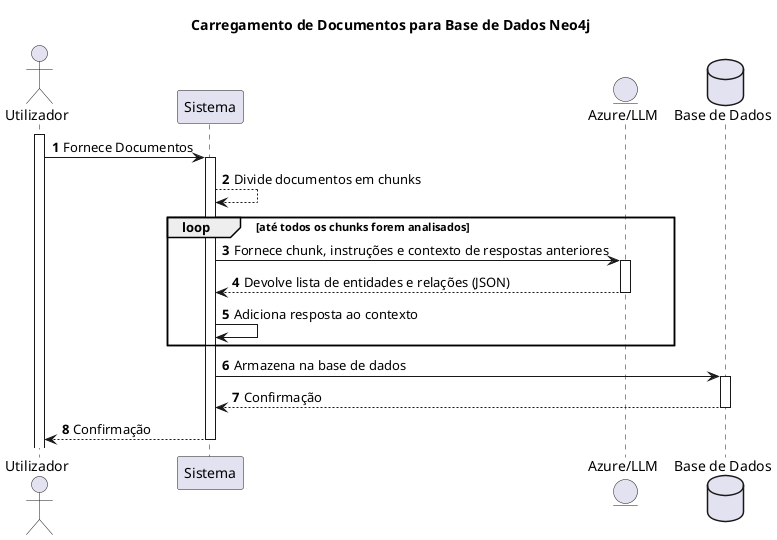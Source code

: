 @startuml

title Carregamento de Documentos para Base de Dados Neo4j
autonumber

Actor Utilizador as user
participant Sistema as sys
entity "Azure/LLM" as llm
database "Base de Dados" as db 

activate user
user -> sys : Fornece Documentos

activate sys 
sys --> sys: Divide documentos em chunks
loop até todos os chunks forem analisados
sys -> llm : Fornece chunk, instruções e contexto de respostas anteriores
activate llm
llm --> sys : Devolve lista de entidades e relações (JSON)
deactivate llm
sys -> sys: Adiciona resposta ao contexto
end loop

sys -> db : Armazena na base de dados
activate db
db --> sys : Confirmação
deactivate db

sys --> user : Confirmação
deactivate sys


@enduml